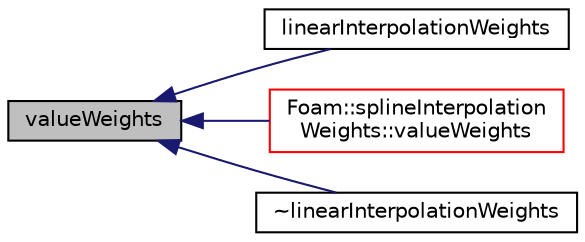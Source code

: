 digraph "valueWeights"
{
  bgcolor="transparent";
  edge [fontname="Helvetica",fontsize="10",labelfontname="Helvetica",labelfontsize="10"];
  node [fontname="Helvetica",fontsize="10",shape=record];
  rankdir="LR";
  Node1 [label="valueWeights",height=0.2,width=0.4,color="black", fillcolor="grey75", style="filled", fontcolor="black"];
  Node1 -> Node2 [dir="back",color="midnightblue",fontsize="10",style="solid",fontname="Helvetica"];
  Node2 [label="linearInterpolationWeights",height=0.2,width=0.4,color="black",URL="$a01339.html#a9dfad266db8b1835ffbfa9112507e697",tooltip="Construct from components. "];
  Node1 -> Node3 [dir="back",color="midnightblue",fontsize="10",style="solid",fontname="Helvetica"];
  Node3 [label="Foam::splineInterpolation\lWeights::valueWeights",height=0.2,width=0.4,color="red",URL="$a02406.html#ad4c9889c82bf9e0a77bca1814e7d8cbf",tooltip="Calculate weights and indices to calculate t from samples. "];
  Node1 -> Node4 [dir="back",color="midnightblue",fontsize="10",style="solid",fontname="Helvetica"];
  Node4 [label="~linearInterpolationWeights",height=0.2,width=0.4,color="black",URL="$a01339.html#a5716f64ea84973620115f778e75d1972",tooltip="Destructor. "];
}
